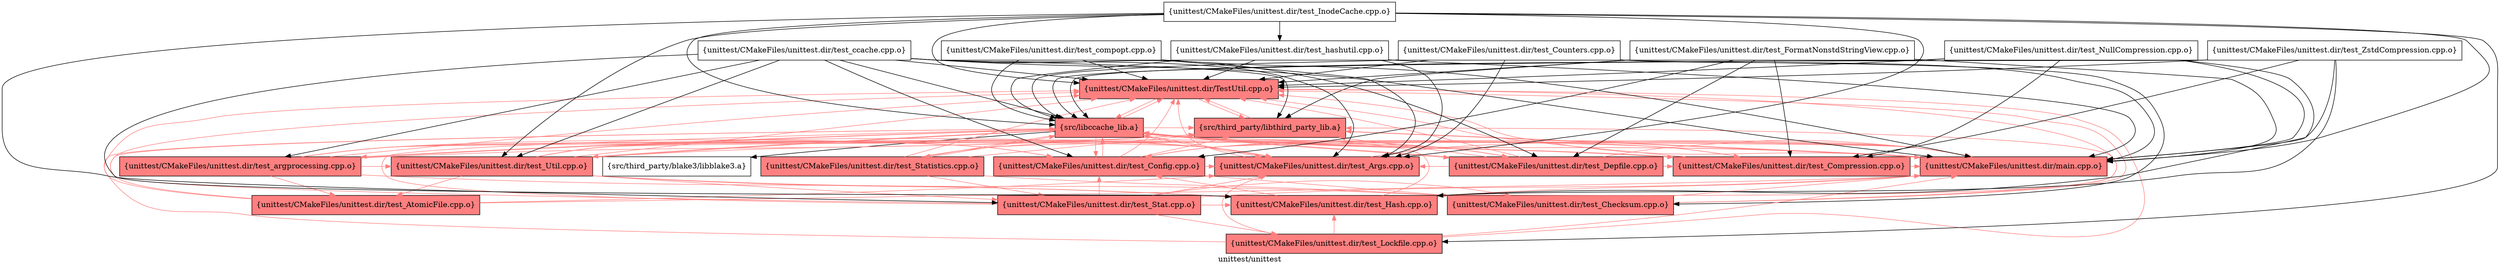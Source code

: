 digraph "unittest/unittest" {
	label="unittest/unittest";
	{ rank=same; Node0x558a308ef838;  }
	{ rank=same; Node0x558a308f0148; Node0x558a308efc48;  }
	{ rank=same; Node0x558a308ee988; Node0x558a308ef518; Node0x558a308ef108; Node0x558a308efd38; Node0x558a308ee5c8; Node0x558a308ee2a8; Node0x558a308ee898; Node0x558a308eeb68; Node0x558a308efba8;  }
	{ rank=same; Node0x558a308edd58; Node0x558a308eddf8; Node0x558a308ee208; Node0x558a308ef4c8;  }

	Node0x558a308ef838 [shape=record,shape=box,style=filled,fillcolor="1.000000 0.5 1",group=1,label="{unittest/CMakeFiles/unittest.dir/TestUtil.cpp.o}"];
	Node0x558a308ef838 -> Node0x558a308f0148[color="1.000000 0.5 1"];
	Node0x558a308ef838 -> Node0x558a308efc48[color="1.000000 0.5 1"];
	Node0x558a308f0148 [shape=record,shape=box,style=filled,fillcolor="1.000000 0.5 1",group=1,label="{src/libccache_lib.a}"];
	Node0x558a308f0148 -> Node0x558a308ef838[color="1.000000 0.5 1"];
	Node0x558a308f0148 -> Node0x558a308ee988[color="1.000000 0.5 1"];
	Node0x558a308f0148 -> Node0x558a308ef518[color="1.000000 0.5 1"];
	Node0x558a308f0148 -> Node0x558a308efc48[color="1.000000 0.5 1"];
	Node0x558a308f0148 -> Node0x558a308ef108[color="1.000000 0.5 1"];
	Node0x558a308f0148 -> Node0x558a308efd38[color="1.000000 0.5 1"];
	Node0x558a308f0148 -> Node0x558a308ee5c8[color="1.000000 0.5 1"];
	Node0x558a308f0148 -> Node0x558a308ee2a8;
	Node0x558a308f0148 -> Node0x558a308ee898[color="1.000000 0.5 1"];
	Node0x558a308f0148 -> Node0x558a308eeb68[color="1.000000 0.5 1"];
	Node0x558a308f0148 -> Node0x558a308efba8[color="1.000000 0.5 1"];
	Node0x558a308efc48 [shape=record,shape=box,style=filled,fillcolor="1.000000 0.5 1",group=1,label="{src/third_party/libthird_party_lib.a}"];
	Node0x558a308efc48 -> Node0x558a308ef838[color="1.000000 0.5 1"];
	Node0x558a308efc48 -> Node0x558a308ef108[color="1.000000 0.5 1"];
	Node0x558a308ef108 [shape=record,shape=box,style=filled,fillcolor="1.000000 0.5 1",group=1,label="{unittest/CMakeFiles/unittest.dir/main.cpp.o}"];
	Node0x558a308ef108 -> Node0x558a308ef838[color="1.000000 0.5 1"];
	Node0x558a308ef108 -> Node0x558a308f0148[color="1.000000 0.5 1"];
	Node0x558a308ef108 -> Node0x558a308efc48[color="1.000000 0.5 1"];
	Node0x558a308ee988 [shape=record,shape=box,style=filled,fillcolor="1.000000 0.5 1",group=1,label="{unittest/CMakeFiles/unittest.dir/test_Args.cpp.o}"];
	Node0x558a308ee988 -> Node0x558a308ef838[color="1.000000 0.5 1"];
	Node0x558a308ee988 -> Node0x558a308ef108[color="1.000000 0.5 1"];
	Node0x558a308ee988 -> Node0x558a308f0148[color="1.000000 0.5 1"];
	Node0x558a308ee208 [shape=record,shape=box,style=filled,fillcolor="1.000000 0.5 1",group=1,label="{unittest/CMakeFiles/unittest.dir/test_AtomicFile.cpp.o}"];
	Node0x558a308ee208 -> Node0x558a308ef838[color="1.000000 0.5 1"];
	Node0x558a308ee208 -> Node0x558a308ef108[color="1.000000 0.5 1"];
	Node0x558a308ee208 -> Node0x558a308ee988[color="1.000000 0.5 1"];
	Node0x558a308ee208 -> Node0x558a308f0148[color="1.000000 0.5 1"];
	Node0x558a308edd58 [shape=record,shape=box,style=filled,fillcolor="1.000000 0.5 1",group=1,label="{unittest/CMakeFiles/unittest.dir/test_Checksum.cpp.o}"];
	Node0x558a308edd58 -> Node0x558a308ef838[color="1.000000 0.5 1"];
	Node0x558a308edd58 -> Node0x558a308ef108[color="1.000000 0.5 1"];
	Node0x558a308edd58 -> Node0x558a308efc48[color="1.000000 0.5 1"];
	Node0x558a308efd38 [shape=record,shape=box,style=filled,fillcolor="1.000000 0.5 1",group=1,label="{unittest/CMakeFiles/unittest.dir/test_Compression.cpp.o}"];
	Node0x558a308efd38 -> Node0x558a308ef838[color="1.000000 0.5 1"];
	Node0x558a308efd38 -> Node0x558a308ef108[color="1.000000 0.5 1"];
	Node0x558a308efd38 -> Node0x558a308f0148[color="1.000000 0.5 1"];
	Node0x558a308ef518 [shape=record,shape=box,style=filled,fillcolor="1.000000 0.5 1",group=1,label="{unittest/CMakeFiles/unittest.dir/test_Config.cpp.o}"];
	Node0x558a308ef518 -> Node0x558a308ef838[color="1.000000 0.5 1"];
	Node0x558a308ef518 -> Node0x558a308ef108[color="1.000000 0.5 1"];
	Node0x558a308ef518 -> Node0x558a308ee988[color="1.000000 0.5 1"];
	Node0x558a308ef518 -> Node0x558a308edd58[color="1.000000 0.5 1"];
	Node0x558a308ef518 -> Node0x558a308efd38[color="1.000000 0.5 1"];
	Node0x558a308ef518 -> Node0x558a308f0148[color="1.000000 0.5 1"];
	Node0x558a308ef518 -> Node0x558a308efc48[color="1.000000 0.5 1"];
	Node0x558a308eee38 [shape=record,shape=box,group=0,label="{unittest/CMakeFiles/unittest.dir/test_Counters.cpp.o}"];
	Node0x558a308eee38 -> Node0x558a308ef838;
	Node0x558a308eee38 -> Node0x558a308ef108;
	Node0x558a308eee38 -> Node0x558a308ee988;
	Node0x558a308eee38 -> Node0x558a308edd58;
	Node0x558a308eee38 -> Node0x558a308f0148;
	Node0x558a308ee5c8 [shape=record,shape=box,style=filled,fillcolor="1.000000 0.5 1",group=1,label="{unittest/CMakeFiles/unittest.dir/test_Depfile.cpp.o}"];
	Node0x558a308ee5c8 -> Node0x558a308ef838[color="1.000000 0.5 1"];
	Node0x558a308ee5c8 -> Node0x558a308ef108[color="1.000000 0.5 1"];
	Node0x558a308ee5c8 -> Node0x558a308ee988[color="1.000000 0.5 1"];
	Node0x558a308ee5c8 -> Node0x558a308efd38[color="1.000000 0.5 1"];
	Node0x558a308ee5c8 -> Node0x558a308ef518[color="1.000000 0.5 1"];
	Node0x558a308ee5c8 -> Node0x558a308f0148[color="1.000000 0.5 1"];
	Node0x558a308ee5c8 -> Node0x558a308efc48[color="1.000000 0.5 1"];
	Node0x558a308eed48 [shape=record,shape=box,group=0,label="{unittest/CMakeFiles/unittest.dir/test_FormatNonstdStringView.cpp.o}"];
	Node0x558a308eed48 -> Node0x558a308ef838;
	Node0x558a308eed48 -> Node0x558a308ef108;
	Node0x558a308eed48 -> Node0x558a308efd38;
	Node0x558a308eed48 -> Node0x558a308ef518;
	Node0x558a308eed48 -> Node0x558a308ee5c8;
	Node0x558a308eed48 -> Node0x558a308efc48;
	Node0x558a308ef4c8 [shape=record,shape=box,style=filled,fillcolor="1.000000 0.5 1",group=1,label="{unittest/CMakeFiles/unittest.dir/test_Hash.cpp.o}"];
	Node0x558a308ef4c8 -> Node0x558a308ef838[color="1.000000 0.5 1"];
	Node0x558a308ef4c8 -> Node0x558a308ef108[color="1.000000 0.5 1"];
	Node0x558a308ef4c8 -> Node0x558a308ef518[color="1.000000 0.5 1"];
	Node0x558a308ef4c8 -> Node0x558a308f0148[color="1.000000 0.5 1"];
	Node0x558a308ef6f8 [shape=record,shape=box,style=filled,fillcolor="1.000000 0.5 1",group=1,label="{unittest/CMakeFiles/unittest.dir/test_Lockfile.cpp.o}"];
	Node0x558a308ef6f8 -> Node0x558a308ef838[color="1.000000 0.5 1"];
	Node0x558a308ef6f8 -> Node0x558a308ef108[color="1.000000 0.5 1"];
	Node0x558a308ef6f8 -> Node0x558a308ee988[color="1.000000 0.5 1"];
	Node0x558a308ef6f8 -> Node0x558a308ef4c8[color="1.000000 0.5 1"];
	Node0x558a308ef6f8 -> Node0x558a308f0148[color="1.000000 0.5 1"];
	Node0x558a308f02d8 [shape=record,shape=box,group=0,label="{unittest/CMakeFiles/unittest.dir/test_NullCompression.cpp.o}"];
	Node0x558a308f02d8 -> Node0x558a308ef838;
	Node0x558a308f02d8 -> Node0x558a308ef108;
	Node0x558a308f02d8 -> Node0x558a308efd38;
	Node0x558a308f02d8 -> Node0x558a308ef4c8;
	Node0x558a308f02d8 -> Node0x558a308f0148;
	Node0x558a308eddf8 [shape=record,shape=box,style=filled,fillcolor="1.000000 0.5 1",group=1,label="{unittest/CMakeFiles/unittest.dir/test_Stat.cpp.o}"];
	Node0x558a308eddf8 -> Node0x558a308ef838[color="1.000000 0.5 1"];
	Node0x558a308eddf8 -> Node0x558a308ef108[color="1.000000 0.5 1"];
	Node0x558a308eddf8 -> Node0x558a308ee988[color="1.000000 0.5 1"];
	Node0x558a308eddf8 -> Node0x558a308edd58[color="1.000000 0.5 1"];
	Node0x558a308eddf8 -> Node0x558a308ef518[color="1.000000 0.5 1"];
	Node0x558a308eddf8 -> Node0x558a308ef4c8[color="1.000000 0.5 1"];
	Node0x558a308eddf8 -> Node0x558a308ef6f8[color="1.000000 0.5 1"];
	Node0x558a308eddf8 -> Node0x558a308f0148[color="1.000000 0.5 1"];
	Node0x558a308ee898 [shape=record,shape=box,style=filled,fillcolor="1.000000 0.5 1",group=1,label="{unittest/CMakeFiles/unittest.dir/test_Statistics.cpp.o}"];
	Node0x558a308ee898 -> Node0x558a308ef838[color="1.000000 0.5 1"];
	Node0x558a308ee898 -> Node0x558a308ef108[color="1.000000 0.5 1"];
	Node0x558a308ee898 -> Node0x558a308ee988[color="1.000000 0.5 1"];
	Node0x558a308ee898 -> Node0x558a308edd58[color="1.000000 0.5 1"];
	Node0x558a308ee898 -> Node0x558a308eddf8[color="1.000000 0.5 1"];
	Node0x558a308ee898 -> Node0x558a308f0148[color="1.000000 0.5 1"];
	Node0x558a308ee898 -> Node0x558a308efc48[color="1.000000 0.5 1"];
	Node0x558a308eeb68 [shape=record,shape=box,style=filled,fillcolor="1.000000 0.5 1",group=1,label="{unittest/CMakeFiles/unittest.dir/test_Util.cpp.o}"];
	Node0x558a308eeb68 -> Node0x558a308ef838[color="1.000000 0.5 1"];
	Node0x558a308eeb68 -> Node0x558a308ef108[color="1.000000 0.5 1"];
	Node0x558a308eeb68 -> Node0x558a308ee988[color="1.000000 0.5 1"];
	Node0x558a308eeb68 -> Node0x558a308ee208[color="1.000000 0.5 1"];
	Node0x558a308eeb68 -> Node0x558a308edd58[color="1.000000 0.5 1"];
	Node0x558a308eeb68 -> Node0x558a308efd38[color="1.000000 0.5 1"];
	Node0x558a308eeb68 -> Node0x558a308ef518[color="1.000000 0.5 1"];
	Node0x558a308eeb68 -> Node0x558a308ee5c8[color="1.000000 0.5 1"];
	Node0x558a308eeb68 -> Node0x558a308ef4c8[color="1.000000 0.5 1"];
	Node0x558a308eeb68 -> Node0x558a308eddf8[color="1.000000 0.5 1"];
	Node0x558a308eeb68 -> Node0x558a308f0148[color="1.000000 0.5 1"];
	Node0x558a308eeb68 -> Node0x558a308efc48[color="1.000000 0.5 1"];
	Node0x558a308ef928 [shape=record,shape=box,group=0,label="{unittest/CMakeFiles/unittest.dir/test_ZstdCompression.cpp.o}"];
	Node0x558a308ef928 -> Node0x558a308ef838;
	Node0x558a308ef928 -> Node0x558a308ef108;
	Node0x558a308ef928 -> Node0x558a308efd38;
	Node0x558a308ef928 -> Node0x558a308ef4c8;
	Node0x558a308ef928 -> Node0x558a308f0148;
	Node0x558a308efba8 [shape=record,shape=box,style=filled,fillcolor="1.000000 0.5 1",group=1,label="{unittest/CMakeFiles/unittest.dir/test_argprocessing.cpp.o}"];
	Node0x558a308efba8 -> Node0x558a308ef838[color="1.000000 0.5 1"];
	Node0x558a308efba8 -> Node0x558a308ef108[color="1.000000 0.5 1"];
	Node0x558a308efba8 -> Node0x558a308ee988[color="1.000000 0.5 1"];
	Node0x558a308efba8 -> Node0x558a308ee208[color="1.000000 0.5 1"];
	Node0x558a308efba8 -> Node0x558a308ef518[color="1.000000 0.5 1"];
	Node0x558a308efba8 -> Node0x558a308ee5c8[color="1.000000 0.5 1"];
	Node0x558a308efba8 -> Node0x558a308ef4c8[color="1.000000 0.5 1"];
	Node0x558a308efba8 -> Node0x558a308eeb68[color="1.000000 0.5 1"];
	Node0x558a308efba8 -> Node0x558a308f0148[color="1.000000 0.5 1"];
	Node0x558a308efba8 -> Node0x558a308efc48[color="1.000000 0.5 1"];
	Node0x558a308effb8 [shape=record,shape=box,group=0,label="{unittest/CMakeFiles/unittest.dir/test_ccache.cpp.o}"];
	Node0x558a308effb8 -> Node0x558a308ef838;
	Node0x558a308effb8 -> Node0x558a308ef108;
	Node0x558a308effb8 -> Node0x558a308ee988;
	Node0x558a308effb8 -> Node0x558a308ef518;
	Node0x558a308effb8 -> Node0x558a308ee5c8;
	Node0x558a308effb8 -> Node0x558a308ef4c8;
	Node0x558a308effb8 -> Node0x558a308eeb68;
	Node0x558a308effb8 -> Node0x558a308efba8;
	Node0x558a308effb8 -> Node0x558a308f0148;
	Node0x558a308effb8 -> Node0x558a308efc48;
	Node0x558a308ef9c8 [shape=record,shape=box,group=0,label="{unittest/CMakeFiles/unittest.dir/test_compopt.cpp.o}"];
	Node0x558a308ef9c8 -> Node0x558a308ef838;
	Node0x558a308ef9c8 -> Node0x558a308ef108;
	Node0x558a308ef9c8 -> Node0x558a308ee988;
	Node0x558a308ef9c8 -> Node0x558a308f0148;
	Node0x558a308f0198 [shape=record,shape=box,group=0,label="{unittest/CMakeFiles/unittest.dir/test_hashutil.cpp.o}"];
	Node0x558a308f0198 -> Node0x558a308ef838;
	Node0x558a308f0198 -> Node0x558a308ef108;
	Node0x558a308f0198 -> Node0x558a308ee988;
	Node0x558a308f0198 -> Node0x558a308f0148;
	Node0x558a308efdd8 [shape=record,shape=box,group=0,label="{unittest/CMakeFiles/unittest.dir/test_InodeCache.cpp.o}"];
	Node0x558a308efdd8 -> Node0x558a308ef838;
	Node0x558a308efdd8 -> Node0x558a308ef108;
	Node0x558a308efdd8 -> Node0x558a308ee988;
	Node0x558a308efdd8 -> Node0x558a308ef6f8;
	Node0x558a308efdd8 -> Node0x558a308eddf8;
	Node0x558a308efdd8 -> Node0x558a308eeb68;
	Node0x558a308efdd8 -> Node0x558a308f0198;
	Node0x558a308efdd8 -> Node0x558a308f0148;
	Node0x558a308ee2a8 [shape=record,shape=box,group=0,label="{src/third_party/blake3/libblake3.a}"];
}
